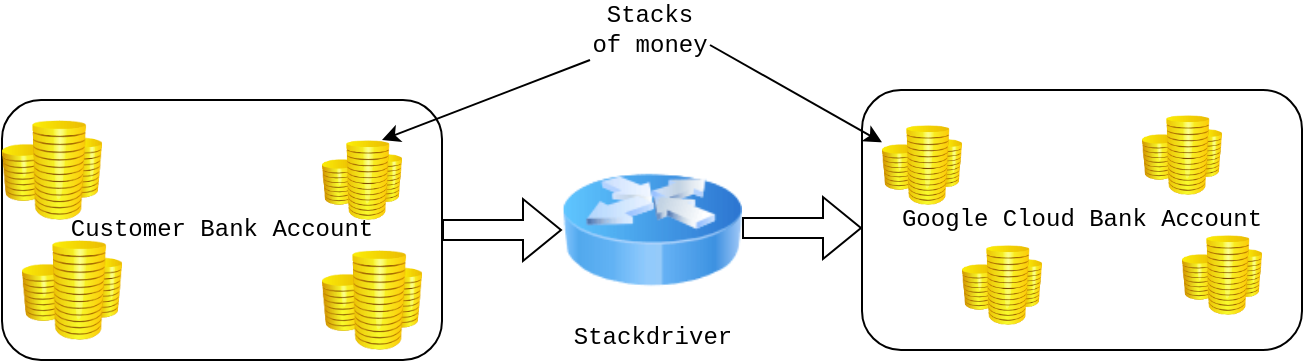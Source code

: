 <mxfile version="20.4.0" type="github">
  <diagram id="r16rBCOsekxFG_E0lbZd" name="Page-1">
    <mxGraphModel dx="867" dy="524" grid="1" gridSize="10" guides="1" tooltips="1" connect="1" arrows="1" fold="1" page="1" pageScale="1" pageWidth="827" pageHeight="1169" math="0" shadow="0">
      <root>
        <mxCell id="0" />
        <mxCell id="1" parent="0" />
        <mxCell id="FmATd2VmrWDmWKjp4jXl-1" value="Customer Bank Account" style="rounded=1;whiteSpace=wrap;html=1;fontFamily=Courier New;" vertex="1" parent="1">
          <mxGeometry x="120" y="160" width="220" height="130" as="geometry" />
        </mxCell>
        <mxCell id="FmATd2VmrWDmWKjp4jXl-4" value="" style="shape=flexArrow;endArrow=classic;html=1;rounded=0;exitX=1;exitY=0.5;exitDx=0;exitDy=0;" edge="1" parent="1" source="FmATd2VmrWDmWKjp4jXl-1" target="FmATd2VmrWDmWKjp4jXl-18">
          <mxGeometry width="50" height="50" relative="1" as="geometry">
            <mxPoint x="390" y="300" as="sourcePoint" />
            <mxPoint x="550" y="225" as="targetPoint" />
          </mxGeometry>
        </mxCell>
        <mxCell id="FmATd2VmrWDmWKjp4jXl-5" value="Google Cloud Bank Account" style="rounded=1;whiteSpace=wrap;html=1;fontFamily=Courier New;" vertex="1" parent="1">
          <mxGeometry x="550" y="155" width="220" height="130" as="geometry" />
        </mxCell>
        <mxCell id="FmATd2VmrWDmWKjp4jXl-10" value="" style="image;html=1;image=img/lib/clip_art/finance/Coins_128x128.png" vertex="1" parent="1">
          <mxGeometry x="130" y="225" width="50" height="60" as="geometry" />
        </mxCell>
        <mxCell id="FmATd2VmrWDmWKjp4jXl-11" value="" style="image;html=1;image=img/lib/clip_art/finance/Coins_128x128.png" vertex="1" parent="1">
          <mxGeometry x="280" y="180" width="40" height="40" as="geometry" />
        </mxCell>
        <mxCell id="FmATd2VmrWDmWKjp4jXl-12" value="" style="image;html=1;image=img/lib/clip_art/finance/Coins_128x128.png" vertex="1" parent="1">
          <mxGeometry x="280" y="230" width="50" height="60" as="geometry" />
        </mxCell>
        <mxCell id="FmATd2VmrWDmWKjp4jXl-13" value="" style="image;html=1;image=img/lib/clip_art/finance/Coins_128x128.png" vertex="1" parent="1">
          <mxGeometry x="120" y="165" width="50" height="60" as="geometry" />
        </mxCell>
        <mxCell id="FmATd2VmrWDmWKjp4jXl-14" value="" style="image;html=1;image=img/lib/clip_art/finance/Coins_128x128.png" vertex="1" parent="1">
          <mxGeometry x="560" y="165" width="40" height="55" as="geometry" />
        </mxCell>
        <mxCell id="FmATd2VmrWDmWKjp4jXl-15" value="" style="image;html=1;image=img/lib/clip_art/finance/Coins_128x128.png" vertex="1" parent="1">
          <mxGeometry x="710" y="220" width="40" height="55" as="geometry" />
        </mxCell>
        <mxCell id="FmATd2VmrWDmWKjp4jXl-16" value="" style="image;html=1;image=img/lib/clip_art/finance/Coins_128x128.png" vertex="1" parent="1">
          <mxGeometry x="600" y="225" width="40" height="55" as="geometry" />
        </mxCell>
        <mxCell id="FmATd2VmrWDmWKjp4jXl-17" value="" style="image;html=1;image=img/lib/clip_art/finance/Coins_128x128.png" vertex="1" parent="1">
          <mxGeometry x="690" y="160" width="40" height="55" as="geometry" />
        </mxCell>
        <mxCell id="FmATd2VmrWDmWKjp4jXl-18" value="Stackdriver" style="image;html=1;image=img/lib/clip_art/networking/Router_Icon_128x128.png;fontFamily=Courier New;" vertex="1" parent="1">
          <mxGeometry x="400" y="185" width="90" height="80" as="geometry" />
        </mxCell>
        <mxCell id="FmATd2VmrWDmWKjp4jXl-19" value="" style="shape=flexArrow;endArrow=classic;html=1;rounded=0;exitX=1;exitY=0.5;exitDx=0;exitDy=0;" edge="1" parent="1">
          <mxGeometry width="50" height="50" relative="1" as="geometry">
            <mxPoint x="490" y="224" as="sourcePoint" />
            <mxPoint x="550" y="224" as="targetPoint" />
          </mxGeometry>
        </mxCell>
        <mxCell id="FmATd2VmrWDmWKjp4jXl-20" value="Stacks of money" style="text;html=1;strokeColor=none;fillColor=none;align=center;verticalAlign=middle;whiteSpace=wrap;rounded=0;fontFamily=Courier New;" vertex="1" parent="1">
          <mxGeometry x="414" y="110" width="60" height="30" as="geometry" />
        </mxCell>
        <mxCell id="FmATd2VmrWDmWKjp4jXl-22" value="" style="endArrow=classic;html=1;rounded=0;entryX=0.75;entryY=0;entryDx=0;entryDy=0;exitX=0;exitY=1;exitDx=0;exitDy=0;" edge="1" parent="1" source="FmATd2VmrWDmWKjp4jXl-20" target="FmATd2VmrWDmWKjp4jXl-11">
          <mxGeometry width="50" height="50" relative="1" as="geometry">
            <mxPoint x="150" y="140" as="sourcePoint" />
            <mxPoint x="200" y="90" as="targetPoint" />
          </mxGeometry>
        </mxCell>
        <mxCell id="FmATd2VmrWDmWKjp4jXl-23" value="" style="endArrow=classic;html=1;rounded=0;exitX=1;exitY=0.75;exitDx=0;exitDy=0;" edge="1" parent="1" source="FmATd2VmrWDmWKjp4jXl-20" target="FmATd2VmrWDmWKjp4jXl-14">
          <mxGeometry width="50" height="50" relative="1" as="geometry">
            <mxPoint x="390" y="240" as="sourcePoint" />
            <mxPoint x="440" y="190" as="targetPoint" />
          </mxGeometry>
        </mxCell>
      </root>
    </mxGraphModel>
  </diagram>
</mxfile>
